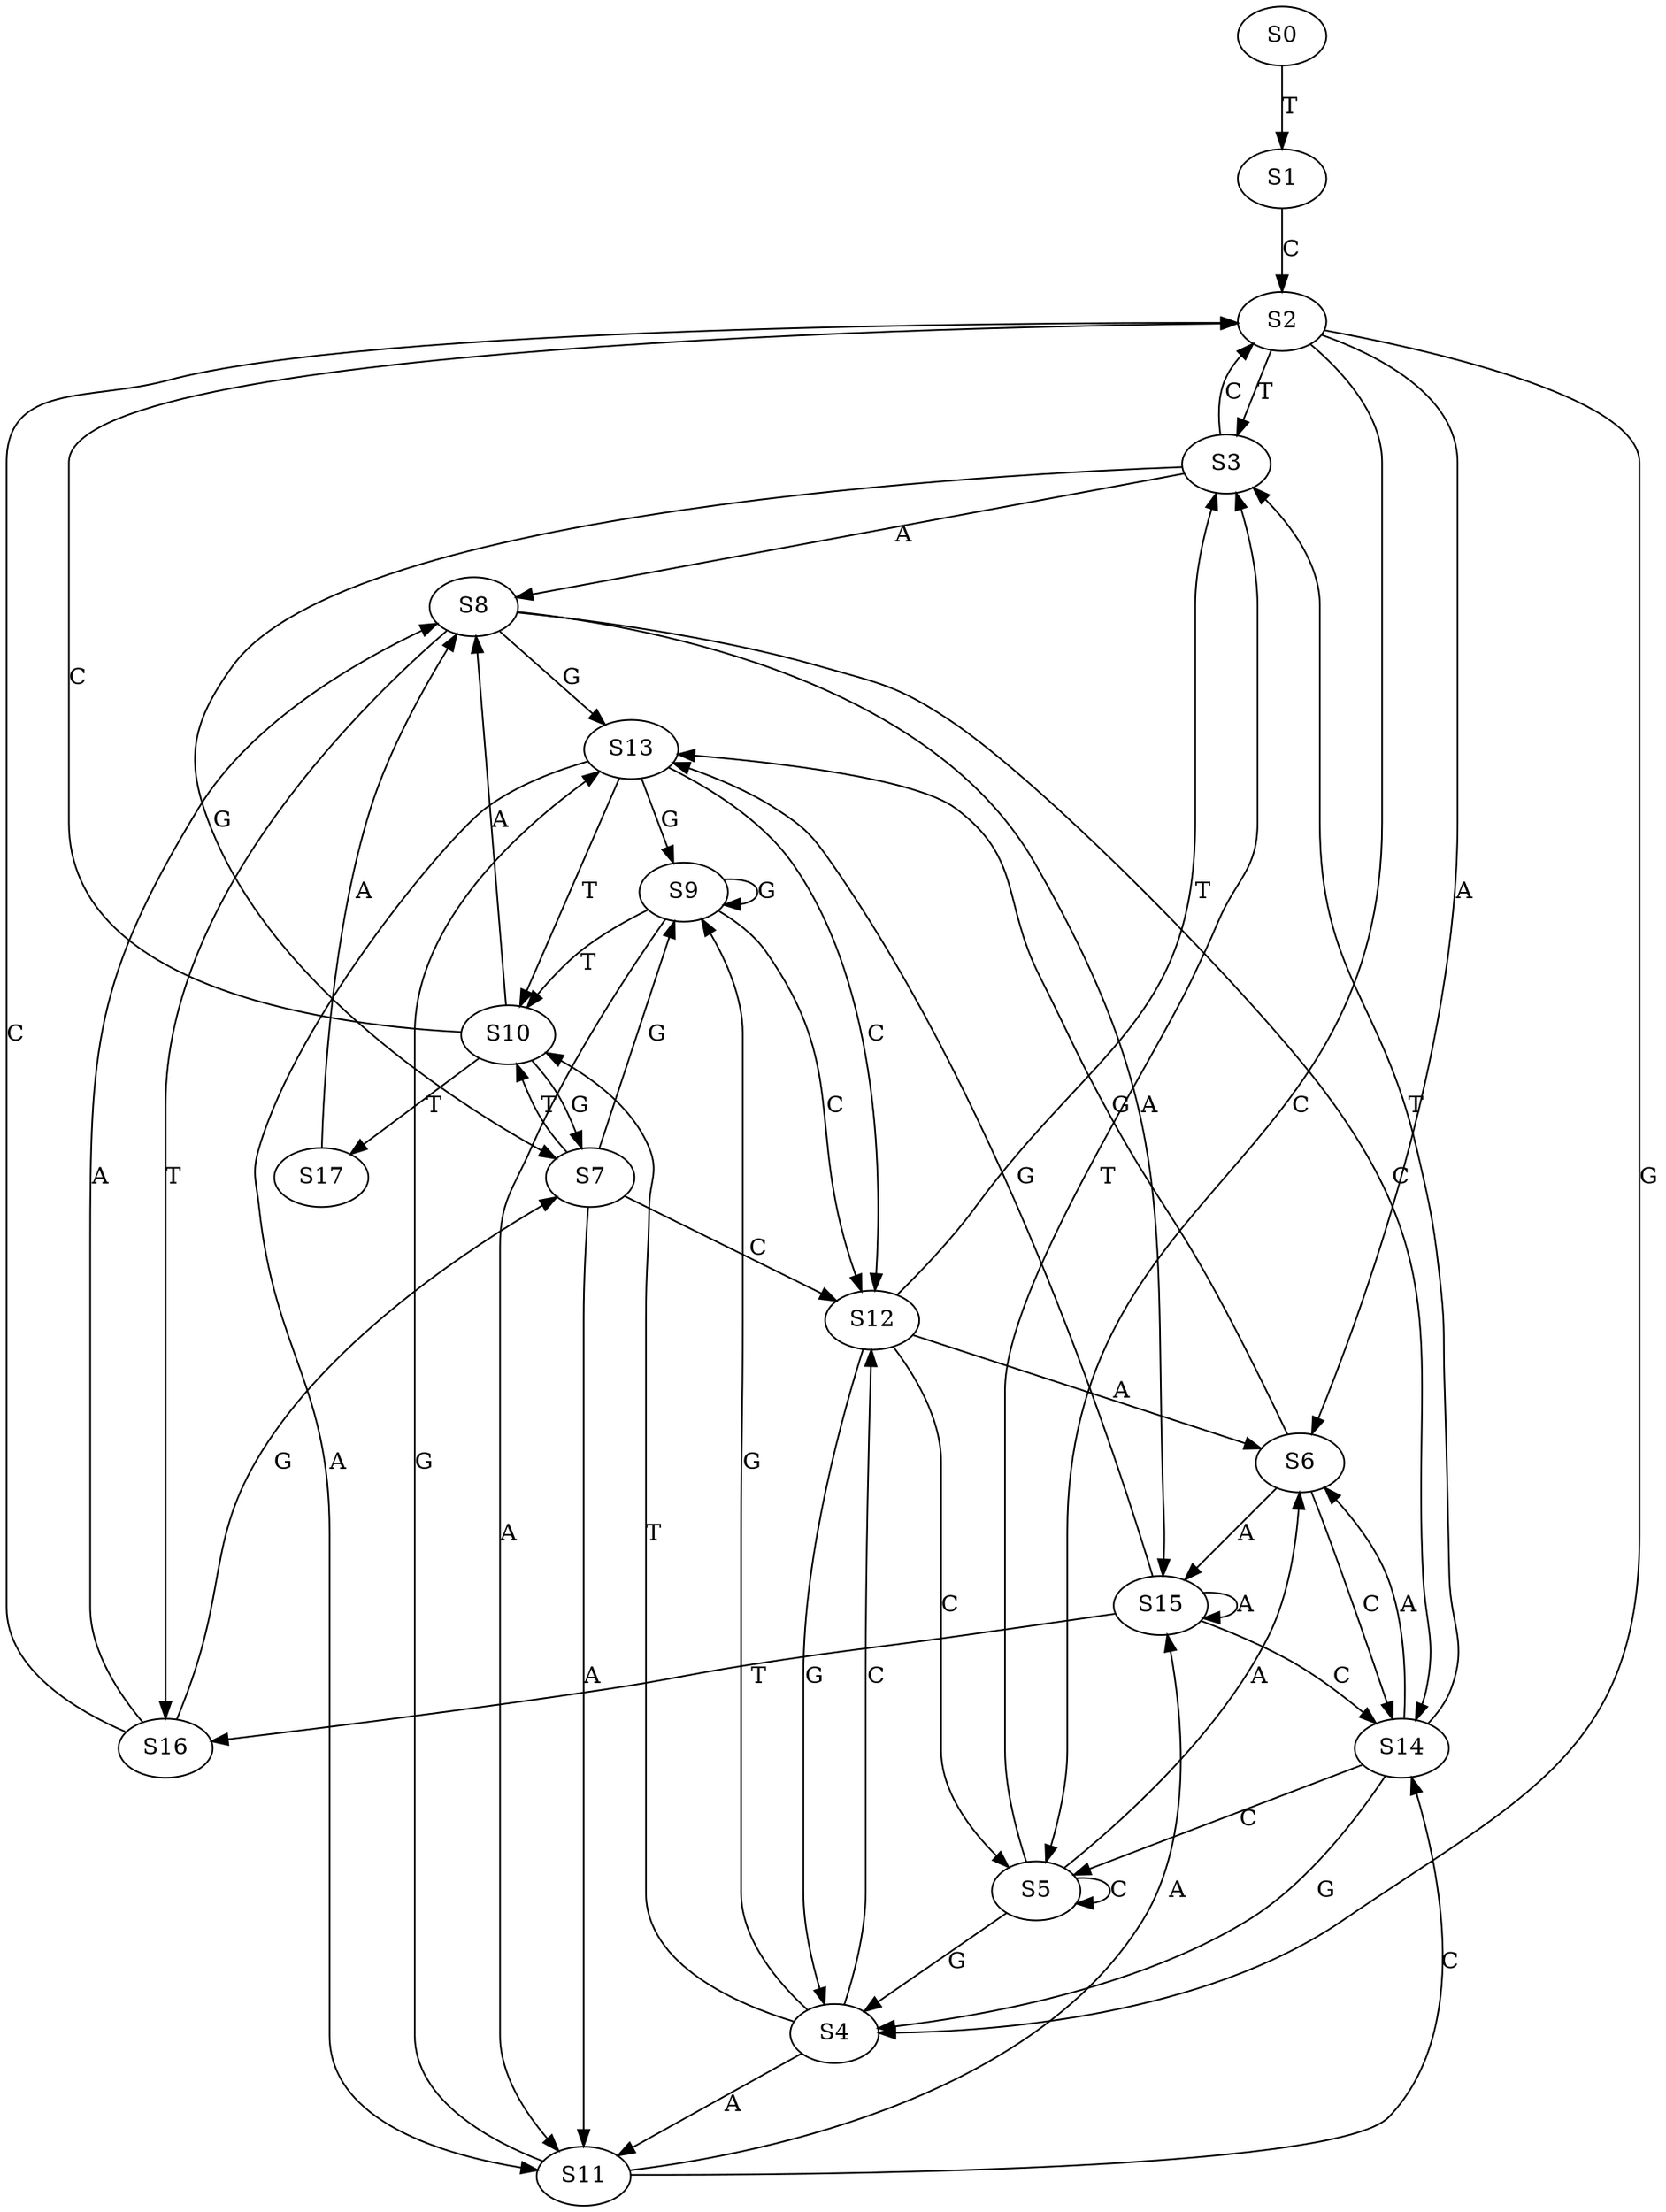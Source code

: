 strict digraph  {
	S0 -> S1 [ label = T ];
	S1 -> S2 [ label = C ];
	S2 -> S3 [ label = T ];
	S2 -> S4 [ label = G ];
	S2 -> S5 [ label = C ];
	S2 -> S6 [ label = A ];
	S3 -> S7 [ label = G ];
	S3 -> S2 [ label = C ];
	S3 -> S8 [ label = A ];
	S4 -> S9 [ label = G ];
	S4 -> S10 [ label = T ];
	S4 -> S11 [ label = A ];
	S4 -> S12 [ label = C ];
	S5 -> S4 [ label = G ];
	S5 -> S5 [ label = C ];
	S5 -> S6 [ label = A ];
	S5 -> S3 [ label = T ];
	S6 -> S13 [ label = G ];
	S6 -> S14 [ label = C ];
	S6 -> S15 [ label = A ];
	S7 -> S11 [ label = A ];
	S7 -> S10 [ label = T ];
	S7 -> S12 [ label = C ];
	S7 -> S9 [ label = G ];
	S8 -> S13 [ label = G ];
	S8 -> S16 [ label = T ];
	S8 -> S14 [ label = C ];
	S8 -> S15 [ label = A ];
	S9 -> S11 [ label = A ];
	S9 -> S10 [ label = T ];
	S9 -> S9 [ label = G ];
	S9 -> S12 [ label = C ];
	S10 -> S8 [ label = A ];
	S10 -> S2 [ label = C ];
	S10 -> S7 [ label = G ];
	S10 -> S17 [ label = T ];
	S11 -> S13 [ label = G ];
	S11 -> S15 [ label = A ];
	S11 -> S14 [ label = C ];
	S12 -> S5 [ label = C ];
	S12 -> S3 [ label = T ];
	S12 -> S4 [ label = G ];
	S12 -> S6 [ label = A ];
	S13 -> S10 [ label = T ];
	S13 -> S9 [ label = G ];
	S13 -> S11 [ label = A ];
	S13 -> S12 [ label = C ];
	S14 -> S6 [ label = A ];
	S14 -> S3 [ label = T ];
	S14 -> S5 [ label = C ];
	S14 -> S4 [ label = G ];
	S15 -> S16 [ label = T ];
	S15 -> S14 [ label = C ];
	S15 -> S13 [ label = G ];
	S15 -> S15 [ label = A ];
	S16 -> S8 [ label = A ];
	S16 -> S2 [ label = C ];
	S16 -> S7 [ label = G ];
	S17 -> S8 [ label = A ];
}
